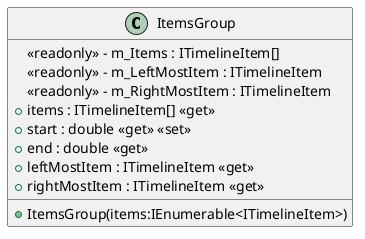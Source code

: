 @startuml
class ItemsGroup {
    <<readonly>> - m_Items : ITimelineItem[]
    <<readonly>> - m_LeftMostItem : ITimelineItem
    <<readonly>> - m_RightMostItem : ITimelineItem
    + items : ITimelineItem[] <<get>>
    + start : double <<get>> <<set>>
    + end : double <<get>>
    + leftMostItem : ITimelineItem <<get>>
    + rightMostItem : ITimelineItem <<get>>
    + ItemsGroup(items:IEnumerable<ITimelineItem>)
}
@enduml
